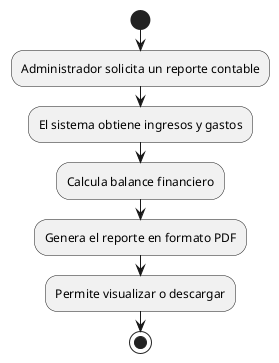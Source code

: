 @startuml
start
:Administrador solicita un reporte contable;
:El sistema obtiene ingresos y gastos;
:Calcula balance financiero;
:Genera el reporte en formato PDF;
:Permite visualizar o descargar;
stop
@enduml
